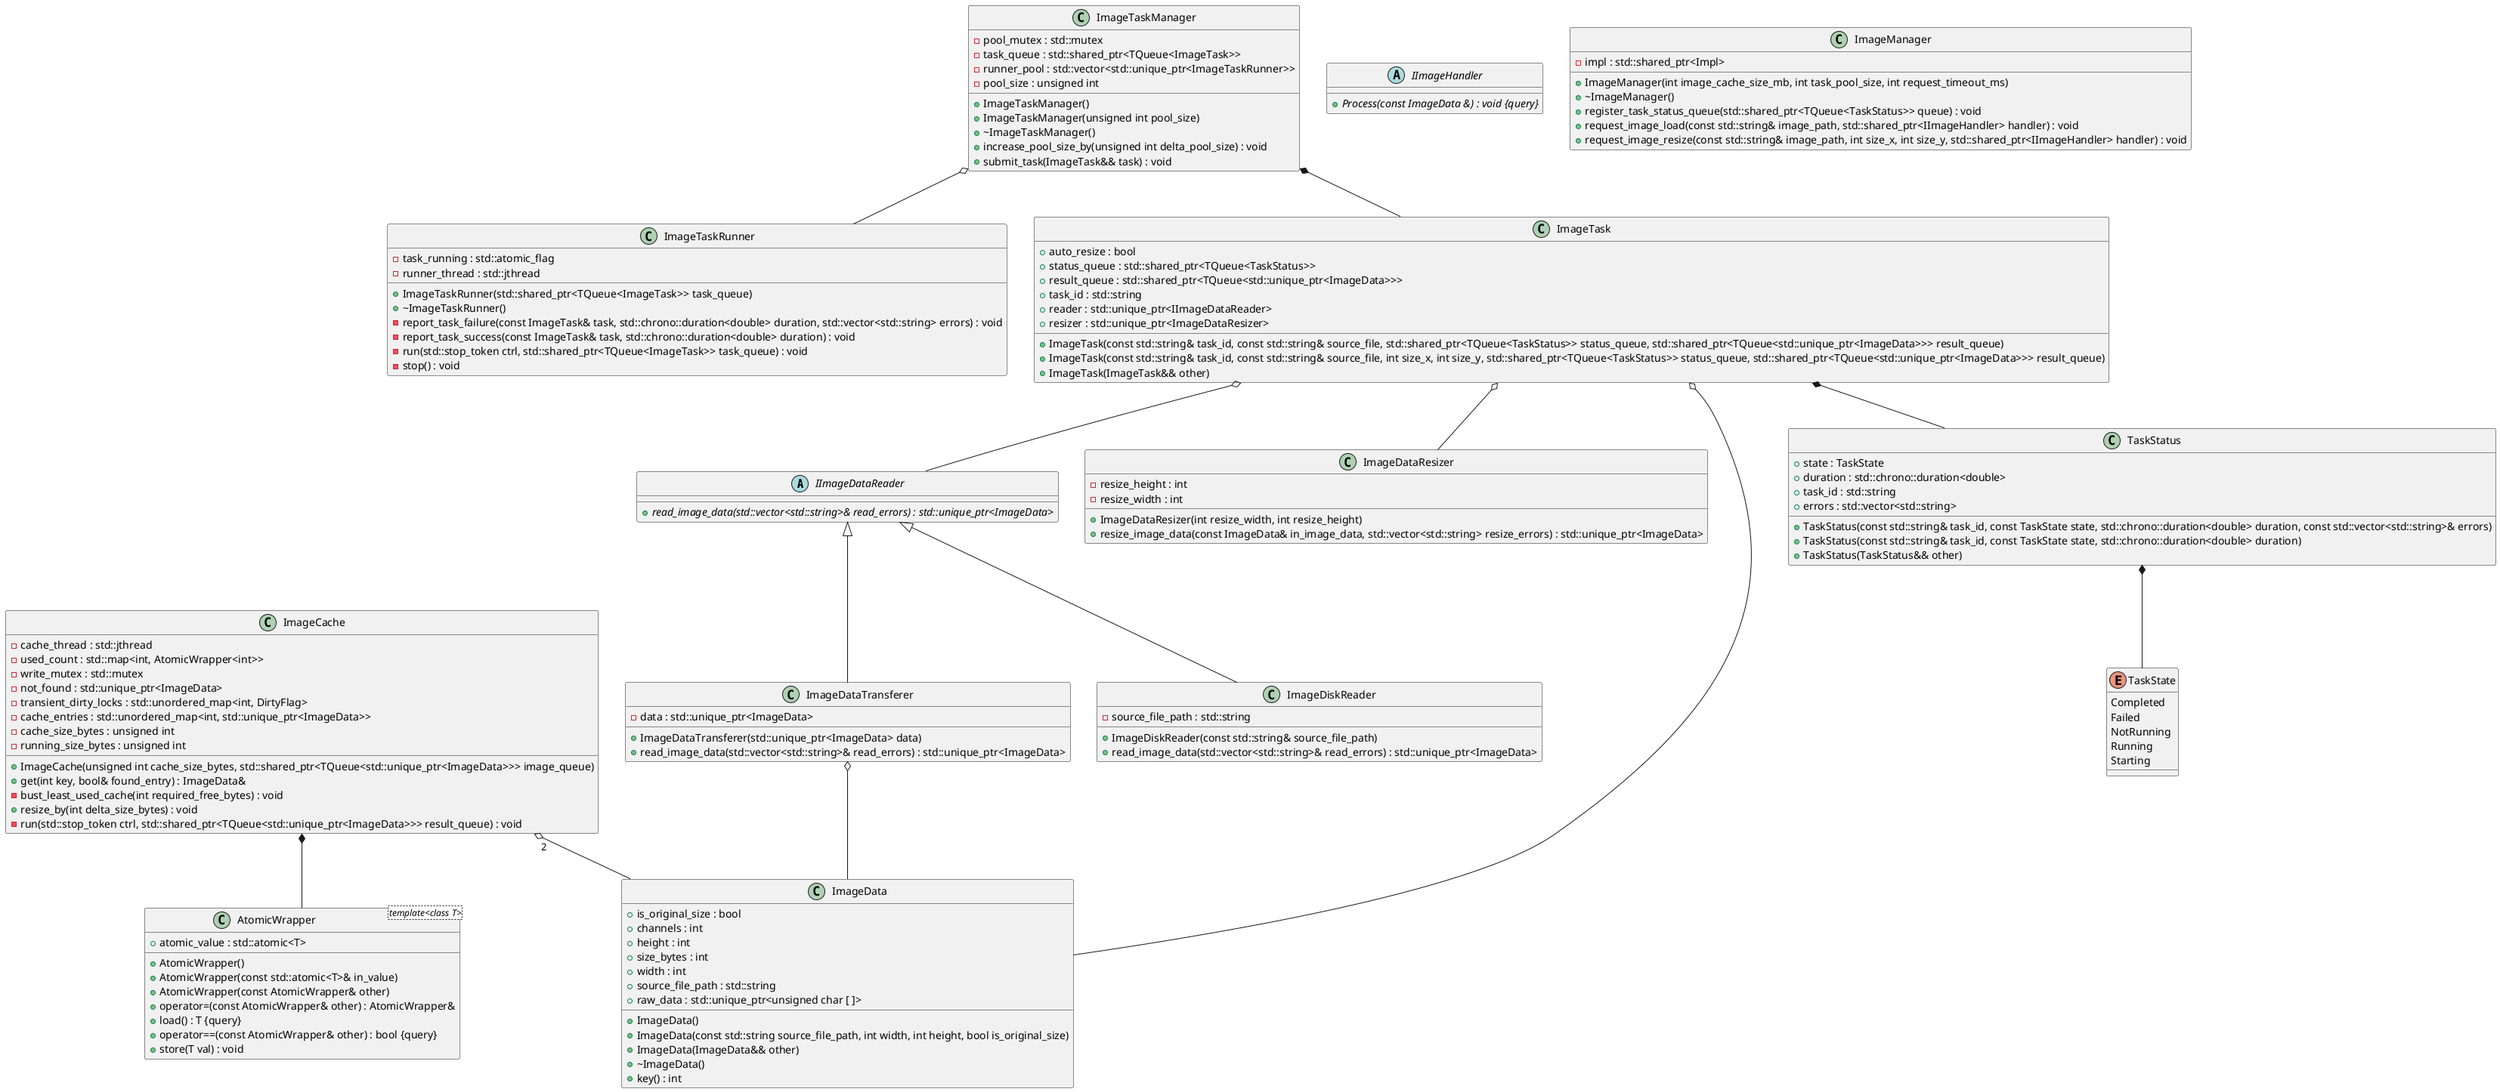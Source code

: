 @startuml





/' Objects '/

abstract class IImageDataReader {
	+{abstract} read_image_data(std::vector<std::string>& read_errors) : std::unique_ptr<ImageData>
}


abstract class IImageHandler {
	+{abstract} Process(const ImageData &) : void {query}
}


class ImageCache {
	+ImageCache(unsigned int cache_size_bytes, std::shared_ptr<TQueue<std::unique_ptr<ImageData>>> image_queue)
	+get(int key, bool& found_entry) : ImageData&
	-cache_thread : std::jthread
	-used_count : std::map<int, AtomicWrapper<int>>
	-write_mutex : std::mutex
	-not_found : std::unique_ptr<ImageData>
	-transient_dirty_locks : std::unordered_map<int, DirtyFlag>
	-cache_entries : std::unordered_map<int, std::unique_ptr<ImageData>>
	-cache_size_bytes : unsigned int
	-running_size_bytes : unsigned int
	-bust_least_used_cache(int required_free_bytes) : void
	+resize_by(int delta_size_bytes) : void
	-run(std::stop_token ctrl, std::shared_ptr<TQueue<std::unique_ptr<ImageData>>> result_queue) : void
}


class ImageDataResizer {
	+ImageDataResizer(int resize_width, int resize_height)
	-resize_height : int
	-resize_width : int
	+resize_image_data(const ImageData& in_image_data, std::vector<std::string> resize_errors) : std::unique_ptr<ImageData>
}


class ImageDataTransferer {
	+ImageDataTransferer(std::unique_ptr<ImageData> data)
	-data : std::unique_ptr<ImageData>
	+read_image_data(std::vector<std::string>& read_errors) : std::unique_ptr<ImageData>
}


class ImageDiskReader {
	+ImageDiskReader(const std::string& source_file_path)
	-source_file_path : std::string
	+read_image_data(std::vector<std::string>& read_errors) : std::unique_ptr<ImageData>
}


class ImageManager {
	+ImageManager(int image_cache_size_mb, int task_pool_size, int request_timeout_ms)
	+~ImageManager()
	-impl : std::shared_ptr<Impl>
	+register_task_status_queue(std::shared_ptr<TQueue<TaskStatus>> queue) : void
	+request_image_load(const std::string& image_path, std::shared_ptr<IImageHandler> handler) : void
	+request_image_resize(const std::string& image_path, int size_x, int size_y, std::shared_ptr<IImageHandler> handler) : void
}


class ImageTaskManager {
	+ImageTaskManager()
	+ImageTaskManager(unsigned int pool_size)
	+~ImageTaskManager()
	-pool_mutex : std::mutex
	-task_queue : std::shared_ptr<TQueue<ImageTask>>
	-runner_pool : std::vector<std::unique_ptr<ImageTaskRunner>>
	-pool_size : unsigned int
	+increase_pool_size_by(unsigned int delta_pool_size) : void
	+submit_task(ImageTask&& task) : void
}


class ImageTaskRunner {
	+ImageTaskRunner(std::shared_ptr<TQueue<ImageTask>> task_queue)
	+~ImageTaskRunner()
	-task_running : std::atomic_flag
	-runner_thread : std::jthread
	-report_task_failure(const ImageTask& task, std::chrono::duration<double> duration, std::vector<std::string> errors) : void
	-report_task_success(const ImageTask& task, std::chrono::duration<double> duration) : void
	-run(std::stop_token ctrl, std::shared_ptr<TQueue<ImageTask>> task_queue) : void
	-stop() : void
}


enum TaskState {
	Completed
	Failed
	NotRunning
	Running
	Starting
}


class AtomicWrapper <template<class T>> {
	+AtomicWrapper()
	+AtomicWrapper(const std::atomic<T>& in_value)
	+AtomicWrapper(const AtomicWrapper& other)
	+operator=(const AtomicWrapper& other) : AtomicWrapper&
	+load() : T {query}
	+operator==(const AtomicWrapper& other) : bool {query}
	+atomic_value : std::atomic<T>
	+store(T val) : void
}


class ImageData {
	+ImageData()
	+ImageData(const std::string source_file_path, int width, int height, bool is_original_size)
	+ImageData(ImageData&& other)
	+~ImageData()
	+is_original_size : bool
	+channels : int
	+height : int
	+key() : int
	+size_bytes : int
	+width : int
	+source_file_path : std::string
	+raw_data : std::unique_ptr<unsigned char [ ]>
}


class ImageTask {
	+ImageTask(const std::string& task_id, const std::string& source_file, std::shared_ptr<TQueue<TaskStatus>> status_queue, std::shared_ptr<TQueue<std::unique_ptr<ImageData>>> result_queue)
	+ImageTask(const std::string& task_id, const std::string& source_file, int size_x, int size_y, std::shared_ptr<TQueue<TaskStatus>> status_queue, std::shared_ptr<TQueue<std::unique_ptr<ImageData>>> result_queue)
	+ImageTask(ImageTask&& other)
	+auto_resize : bool
	+status_queue : std::shared_ptr<TQueue<TaskStatus>>
	+result_queue : std::shared_ptr<TQueue<std::unique_ptr<ImageData>>>
	+task_id : std::string
	+reader : std::unique_ptr<IImageDataReader>
	+resizer : std::unique_ptr<ImageDataResizer>
}


class TaskStatus {
	+TaskStatus(const std::string& task_id, const TaskState state, std::chrono::duration<double> duration, const std::vector<std::string>& errors)
	+TaskStatus(const std::string& task_id, const TaskState state, std::chrono::duration<double> duration)
	+TaskStatus(TaskStatus&& other)
	+state : TaskState
	+duration : std::chrono::duration<double>
	+task_id : std::string
	+errors : std::vector<std::string>
}





/' Inheritance relationships '/

IImageDataReader <|-- ImageDataTransferer


IImageDataReader <|-- ImageDiskReader





/' Aggregation relationships '/

ImageCache *-- AtomicWrapper


ImageCache "2" o-- ImageData


ImageDataTransferer o-- ImageData


ImageTask o-- IImageDataReader


ImageTask o-- ImageData


ImageTask o-- ImageDataResizer


ImageTask *-- TaskStatus


ImageTaskManager *-- ImageTask


ImageTaskManager o-- ImageTaskRunner


TaskStatus *-- TaskState






/' Nested objects '/



@enduml
